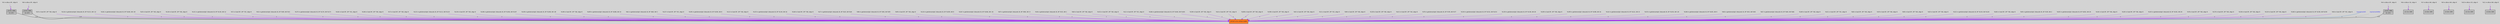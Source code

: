 digraph unnamed {
	graph [center=true, ratio=true, bgcolor=lightgray, fontname=Helvetica];
	node  [fontname=Helvetica, fontsize=11];

	Node0x361f720 [shape=record,fillcolor=gray, style=filled,label="{\{0:i8*\}:SMR|{<s0>\<0, i8*\>}}"];
	Node0x3622f00 [shape=record,fillcolor=gray, style=filled,label="{\{0:i8*\}:SMR|{<s0>\<0, i8*\>}}"];
	Node0x3622fa0 [shape=record,fillcolor=gray, style=filled,label="{\{0:i32\}:SMR}"];
	Node0x3623700 [shape=record,fillcolor=gray, style=filled,label="{\{0:i64\}:SMR}"];
	Node0x3626640 [shape=record,fillcolor=gray, style=filled,label="{\{0:i8*\}:SMR|{<s0>\<0, i8*\>}}"];
	Node0x3635750 [shape=record,fillcolor=gray, style=filled,label="{\{0:i64\}:SMR}"];
	Node0x3635830 [shape=record,fillcolor=gray, style=filled,label="{\{0:i32\}:SMR}"];
	Node0x3635940 [shape=record,fillcolor=gray, style=filled,label="{\{0:i64\}:SMR}"];
	Node0x363a960 [shape=record,fillcolor=chocolate1, style=filled,label="{OFFSET-COLLAPSED:SHM2}"];
	Node0x361bde8 [shape=plaintext, label ="  %35 = load i8*, i8** %8, align 8"];
	Node0x361bde8 -> Node0x363a960[arrowtail=tee,label="0",fontsize=8,color=purple];
	Node0x361ef50 [shape=plaintext, label ="  %116 = getelementptr inbounds i8, i8* %115, i64 -12"];
	Node0x361ef50 -> Node0x363a960[arrowtail=tee,label="0",fontsize=8,color=purple];
	Node0x36210a0 [shape=plaintext, label ="  %161 = getelementptr inbounds i8, i8* %160, i64 -20"];
	Node0x36210a0 -> Node0x363a960[arrowtail=tee,label="0",fontsize=8,color=purple];
	Node0x361b5f8 [shape=plaintext, label ="  %24 = load i8*, i8** %8, align 8"];
	Node0x361b5f8 -> Node0x363a960[arrowtail=tee,label="0",fontsize=8,color=purple];
	Node0x361ffa8 [shape=plaintext, label ="  %130 = load i8*, i8** %8, align 8"];
	Node0x361ffa8 -> Node0x363a960[arrowtail=tee,label="0",fontsize=8,color=purple];
	Node0x3620050 [shape=plaintext, label ="  %131 = getelementptr inbounds i8, i8* %130, i64 12"];
	Node0x3620050 -> Node0x363a960[arrowtail=tee,label="0",fontsize=8,color=purple];
	Node0x361d638 [shape=plaintext, label ="  %71 = load i8*, i8** %5, align 8"];
	Node0x361d638 -> Node0x363a960[arrowtail=tee,label="0",fontsize=8,color=purple];
	Node0x361c690 [shape=plaintext, label ="  %52 = getelementptr inbounds i8, i8* %49, i64 %51"];
	Node0x361c690 -> Node0x363a960[arrowtail=tee,label="0",fontsize=8,color=purple];
	Node0x3621810 [shape=plaintext, label ="  %175 = getelementptr inbounds i8, i8* %174, i64 %173"];
	Node0x3621810 -> Node0x363a960[arrowtail=tee,label="0",fontsize=8,color=purple];
	Node0x361e7e8 [shape=plaintext, label ="  %102 = load i8*, i8** %5, align 8"];
	Node0x361e7e8 -> Node0x363a960[arrowtail=tee,label="0",fontsize=8,color=purple];
	Node0x36208b8 [shape=plaintext, label ="  %146 = load i8*, i8** %8, align 8"];
	Node0x36208b8 -> Node0x363a960[arrowtail=tee,label="0",fontsize=8,color=purple];
	Node0x361ac78 [shape=plaintext, label ="  %10 = alloca i32, align 4"];
	Node0x361ac78 -> Node0x3635830[arrowtail=tee,label="0",fontsize=8,color=purple];
	Node0x361ac18 [shape=plaintext, label ="  %9 = alloca i64, align 8"];
	Node0x361ac18 -> Node0x3635750[arrowtail=tee,label="0",fontsize=8,color=purple];
	Node0x361acd8 [shape=plaintext, label ="  %11 = alloca i64, align 8"];
	Node0x361acd8 -> Node0x3635940[arrowtail=tee,label="0",fontsize=8,color=purple];
	Node0x361d778 [shape=plaintext, label ="  %73 = load i8*, i8** %8, align 8"];
	Node0x361d778 -> Node0x363a960[arrowtail=tee,label="0",fontsize=8,color=purple];
	Node0x361eea0 [shape=plaintext, label ="  %115 = getelementptr inbounds i8, i8* %113, i64 %114"];
	Node0x361eea0 -> Node0x363a960[arrowtail=tee,label="0",fontsize=8,color=purple];
	Node0x3619d08 [shape=plaintext, label ="  %6 = alloca i32, align 4"];
	Node0x3619d08 -> Node0x3622fa0[arrowtail=tee,label="0",fontsize=8,color=purple];
	Node0x36201f8 [shape=plaintext, label ="  %134 = load i8*, i8** %8, align 8"];
	Node0x36201f8 -> Node0x363a960[arrowtail=tee,label="0",fontsize=8,color=purple];
	Node0x3620990 [shape=plaintext, label ="  %148 = getelementptr inbounds i8, i8* %146, i64 %147"];
	Node0x3620990 -> Node0x363a960[arrowtail=tee,label="0",fontsize=8,color=purple];
	Node0x3620a40 [shape=plaintext, label ="  %149 = getelementptr inbounds i8, i8* %148, i64 -28"];
	Node0x3620a40 -> Node0x363a960[arrowtail=tee,label="0",fontsize=8,color=purple];
	Node0x36220c8 [shape=plaintext, label ="  %190 = load i8*, i8** %8, align 8"];
	Node0x36220c8 -> Node0x363a960[arrowtail=tee,label="0",fontsize=8,color=purple];
	Node0x3622b60 [shape=plaintext, label ="  %209 = getelementptr inbounds i8, i8* %208, i64 32"];
	Node0x3622b60 -> Node0x363a960[arrowtail=tee,label="0",fontsize=8,color=purple];
	Node0x361cc20 [shape=plaintext, label ="  %61 = getelementptr inbounds i8, i8* %60, i64 3"];
	Node0x361cc20 -> Node0x363a960[arrowtail=tee,label="0",fontsize=8,color=purple];
	Node0x361f5f8 [shape=plaintext, label ="  %127 = load i8*, i8** %5, align 8"];
	Node0x361f5f8 -> Node0x363a960[arrowtail=tee,label="0",fontsize=8,color=purple];
	Node0x3622360 [shape=plaintext, label ="  %195 = getelementptr inbounds i8, i8* %194, i64 8"];
	Node0x3622360 -> Node0x363a960[arrowtail=tee,label="0",fontsize=8,color=purple];
	Node0x361edc8 [shape=plaintext, label ="  %113 = load i8*, i8** %8, align 8"];
	Node0x361edc8 -> Node0x363a960[arrowtail=tee,label="0",fontsize=8,color=purple];
	Node0x36202a0 [shape=plaintext, label ="  %135 = getelementptr inbounds i8, i8* %134, i64 16"];
	Node0x36202a0 -> Node0x363a960[arrowtail=tee,label="0",fontsize=8,color=purple];
	Node0x3621248 [shape=plaintext, label ="  %164 = load i8*, i8** %8, align 8"];
	Node0x3621248 -> Node0x363a960[arrowtail=tee,label="0",fontsize=8,color=purple];
	Node0x361b740 [shape=plaintext, label ="  %27 = getelementptr inbounds i8, i8* %24, i64 %26"];
	Node0x361b740 -> Node0x363a960[arrowtail=tee,label="0",fontsize=8,color=purple];
	Node0x361e420 [shape=plaintext, label ="  %96 = getelementptr inbounds i8, i8* %94, i64 %95"];
	Node0x361e420 -> Node0x363a960[arrowtail=tee,label="0",fontsize=8,color=purple];
	Node0x361c518 [shape=plaintext, label ="  %49 = load i8*, i8** %8, align 8"];
	Node0x361c518 -> Node0x363a960[arrowtail=tee,label="0",fontsize=8,color=purple];
	Node0x3619fb8 [shape=plaintext, label ="  %5 = alloca i8*, align 8"];
	Node0x3619fb8 -> Node0x3622f00[arrowtail=tee,label="0",fontsize=8,color=purple];
	Node0x361ec20 [shape=plaintext, label ="  %110 = getelementptr inbounds i8, i8* %109, i64 8"];
	Node0x361ec20 -> Node0x363a960[arrowtail=tee,label="0",fontsize=8,color=purple];
	Node0x36213d0 [shape=plaintext, label ="  %167 = getelementptr inbounds i8, i8* %166, i64 -16"];
	Node0x36213d0 -> Node0x363a960[arrowtail=tee,label="0",fontsize=8,color=purple];
	Node0x361e4a0 [shape=plaintext, label ="  %97 = getelementptr inbounds i8, i8* %96, i64 -4"];
	Node0x361e4a0 -> Node0x363a960[arrowtail=tee,label="0",fontsize=8,color=purple];
	Node0x361be60 [shape=plaintext, label ="  %36 = getelementptr inbounds i8, i8* %35, i64 1"];
	Node0x361be60 -> Node0x363a960[arrowtail=tee,label="0",fontsize=8,color=purple];
	Node0x361cdc8 [shape=plaintext, label ="  %64 = load i8*, i8** %8, align 8"];
	Node0x361cdc8 -> Node0x363a960[arrowtail=tee,label="0",fontsize=8,color=purple];
	Node0x3620be8 [shape=plaintext, label ="  %152 = load i8*, i8** %8, align 8"];
	Node0x3620be8 -> Node0x363a960[arrowtail=tee,label="0",fontsize=8,color=purple];
	Node0x361aeb8 [shape=plaintext, label ="  %12 = load i8*, i8** %5, align 8"];
	Node0x361aeb8 -> Node0x363a960[arrowtail=tee,label="0",fontsize=8,color=purple];
	Node0x3621320 [shape=plaintext, label ="  %166 = getelementptr inbounds i8, i8* %164, i64 %165"];
	Node0x3621320 -> Node0x363a960[arrowtail=tee,label="0",fontsize=8,color=purple];
	Node0x36222e8 [shape=plaintext, label ="  %194 = load i8*, i8** %8, align 8"];
	Node0x36222e8 -> Node0x363a960[arrowtail=tee,label="0",fontsize=8,color=purple];
	Node0x361b188 [shape=plaintext, label ="  %16 = load i8*, i8** %5, align 8"];
	Node0x361b188 -> Node0x363a960[arrowtail=tee,label="0",fontsize=8,color=purple];
	Node0x3622ae8 [shape=plaintext, label ="  %208 = load i8*, i8** %8, align 8"];
	Node0x3622ae8 -> Node0x363a960[arrowtail=tee,label="0",fontsize=8,color=purple];
	Node0x3622508 [shape=plaintext, label ="  %198 = load i8*, i8** %8, align 8"];
	Node0x3622508 -> Node0x363a960[arrowtail=tee,label="0",fontsize=8,color=purple];
	Node0x361c228 [shape=plaintext, label ="  %43 = load i8*, i8** %8, align 8"];
	Node0x361c228 -> Node0x363a960[arrowtail=tee,label="0",fontsize=8,color=purple];
	Node0x361b9d8 [shape=plaintext, label ="  %31 = load i8*, i8** %5, align 8"];
	Node0x361b9d8 -> Node0x363a960[arrowtail=tee,label="0",fontsize=8,color=purple];
	Node0x361e348 [shape=plaintext, label ="  %94 = load i8*, i8** %8, align 8"];
	Node0x361e348 -> Node0x363a960[arrowtail=tee,label="0",fontsize=8,color=purple];
	Node0x3620448 [shape=plaintext, label ="  %138 = load i8*, i8** %8, align 8"];
	Node0x3620448 -> Node0x363a960[arrowtail=tee,label="0",fontsize=8,color=purple];
	Node0x3622de8 [shape=plaintext, label ="  %213 = load i8*, i8** %4, align 8"];
	Node0x3622de8 -> Node0x363a960[arrowtail=tee,label="0",fontsize=8,color=purple];
	Node0x361da70 [shape=plaintext, label ="  %79 = getelementptr inbounds i8, i8* %78, i64 %77"];
	Node0x361da70 -> Node0x363a960[arrowtail=tee,label="0",fontsize=8,color=purple];
	Node0x3620cc0 [shape=plaintext, label ="  %154 = getelementptr inbounds i8, i8* %152, i64 %153"];
	Node0x3620cc0 -> Node0x363a960[arrowtail=tee,label="0",fontsize=8,color=purple];
	Node0x36204f0 [shape=plaintext, label ="  %139 = getelementptr inbounds i8, i8* %138, i64 20"];
	Node0x36204f0 -> Node0x363a960[arrowtail=tee,label="0",fontsize=8,color=purple];
	Node0x361eba8 [shape=plaintext, label ="  %109 = load i8*, i8** %8, align 8"];
	Node0x361eba8 -> Node0x363a960[arrowtail=tee,label="0",fontsize=8,color=purple];
	Node0x3622580 [shape=plaintext, label ="  %199 = getelementptr inbounds i8, i8* %198, i64 16"];
	Node0x3622580 -> Node0x363a960[arrowtail=tee,label="0",fontsize=8,color=purple];
	Node0x361f280 [shape=plaintext, label ="  %122 = getelementptr inbounds i8, i8* %121, i64 -8"];
	Node0x361f280 -> Node0x363a960[arrowtail=tee,label="0",fontsize=8,color=purple];
	Node0x3620d70 [shape=plaintext, label ="  %155 = getelementptr inbounds i8, i8* %154, i64 -24"];
	Node0x3620d70 -> Node0x363a960[arrowtail=tee,label="0",fontsize=8,color=purple];
	Node0x361ea00 [shape=plaintext, label ="  %106 = getelementptr inbounds i8, i8* %105, i64 4"];
	Node0x361ea00 -> Node0x363a960[arrowtail=tee,label="0",fontsize=8,color=purple];
	Node0x361c370 [shape=plaintext, label ="  %46 = getelementptr inbounds i8, i8* %43, i64 %45"];
	Node0x361c370 -> Node0x363a960[arrowtail=tee,label="0",fontsize=8,color=purple];
	Node0x361d320 [shape=plaintext, label ="  %67 = getelementptr inbounds i8, i8* %64, i64 %66"];
	Node0x361d320 -> Node0x363a960[arrowtail=tee,label="0",fontsize=8,color=purple];
	Node0x3621518 [shape=plaintext, label ="  %169 = load i8*, i8** %8, align 8"];
	Node0x3621518 -> Node0x363a960[arrowtail=tee,label="0",fontsize=8,color=purple];
	Node0x3622ca8 [shape=plaintext, label ="  %211 = load i8*, i8** %5, align 8"];
	Node0x3622ca8 -> Node0x363a960[arrowtail=tee,label="0",fontsize=8,color=purple];
	Node0x361cba8 [shape=plaintext, label ="  %60 = load i8*, i8** %8, align 8"];
	Node0x361cba8 -> Node0x363a960[arrowtail=tee,label="0",fontsize=8,color=purple];
	Node0x361ab58 [shape=plaintext, label ="  %7 = alloca i64, align 8"];
	Node0x361ab58 -> Node0x3623700[arrowtail=tee,label="0",fontsize=8,color=purple];
	Node0x361c008 [shape=plaintext, label ="  %39 = load i8*, i8** %8, align 8"];
	Node0x361c008 -> Node0x363a960[arrowtail=tee,label="0",fontsize=8,color=purple];
	Node0x361e128 [shape=plaintext, label ="  %90 = load i8*, i8** %8, align 8"];
	Node0x361e128 -> Node0x363a960[arrowtail=tee,label="0",fontsize=8,color=purple];
	Node0x361b3d8 [shape=plaintext, label ="  %20 = load i8*, i8** %8, align 8"];
	Node0x361b3d8 -> Node0x363a960[arrowtail=tee,label="0",fontsize=8,color=purple];
	Node0x361f1d0 [shape=plaintext, label ="  %121 = getelementptr inbounds i8, i8* %119, i64 %120"];
	Node0x361f1d0 -> Node0x363a960[arrowtail=tee,label="0",fontsize=8,color=purple];
	Node0x3622728 [shape=plaintext, label ="  %202 = load i8*, i8** %8, align 8"];
	Node0x3622728 -> Node0x363a960[arrowtail=tee,label="0",fontsize=8,color=purple];
	Node0x361c080 [shape=plaintext, label ="  %40 = getelementptr inbounds i8, i8* %39, i64 2"];
	Node0x361c080 -> Node0x363a960[arrowtail=tee,label="0",fontsize=8,color=purple];
	Node0x36227a0 [shape=plaintext, label ="  %203 = getelementptr inbounds i8, i8* %202, i64 24"];
	Node0x36227a0 -> Node0x363a960[arrowtail=tee,label="0",fontsize=8,color=purple];
	Node0x3620698 [shape=plaintext, label ="  %142 = load i8*, i8** %8, align 8"];
	Node0x3620698 -> Node0x363a960[arrowtail=tee,label="0",fontsize=8,color=purple];
	Node0x361a3d8 [shape=plaintext, label ="  %4 = alloca i8*, align 8"];
	Node0x361a3d8 -> Node0x361f720[arrowtail=tee,label="0",fontsize=8,color=purple];
	Node0x361e988 [shape=plaintext, label ="  %105 = load i8*, i8** %8, align 8"];
	Node0x361e988 -> Node0x363a960[arrowtail=tee,label="0",fontsize=8,color=purple];
	Node0x361abb8 [shape=plaintext, label ="  %8 = alloca i8*, align 8"];
	Node0x361abb8 -> Node0x3626640[arrowtail=tee,label="0",fontsize=8,color=purple];
	Node0x3620710 [shape=plaintext, label ="  %143 = getelementptr inbounds i8, i8* %142, i64 24"];
	Node0x3620710 -> Node0x363a960[arrowtail=tee,label="0",fontsize=8,color=purple];
	Node0x361d9f8 [shape=plaintext, label ="  %78 = load i8*, i8** %8, align 8"];
	Node0x361d9f8 -> Node0x363a960[arrowtail=tee,label="0",fontsize=8,color=purple];
	Node0x3621798 [shape=plaintext, label ="  %174 = load i8*, i8** %8, align 8"];
	Node0x3621798 -> Node0x363a960[arrowtail=tee,label="0",fontsize=8,color=purple];
	Node0x3620f18 [shape=plaintext, label ="  %158 = load i8*, i8** %8, align 8"];
	Node0x3620f18 -> Node0x363a960[arrowtail=tee,label="0",fontsize=8,color=purple];
	Node0x361f0f8 [shape=plaintext, label ="  %119 = load i8*, i8** %8, align 8"];
	Node0x361f0f8 -> Node0x363a960[arrowtail=tee,label="0",fontsize=8,color=purple];
	Node0x3620ff0 [shape=plaintext, label ="  %160 = getelementptr inbounds i8, i8* %158, i64 %159"];
	Node0x3620ff0 -> Node0x363a960[arrowtail=tee,label="0",fontsize=8,color=purple];
	Node0x361c9a8 [shape=plaintext, label ="  %56 = load i8*, i8** %5, align 8"];
	Node0x361c9a8 -> Node0x363a960[arrowtail=tee,label="0",fontsize=8,color=purple];
	Node0x361a9e0 [shape=plaintext,fontcolor=blue, label ="mymemset#0"];
	Node0x361a9e0 -> Node0x363a960[tailclip=false,color=dodgerblue3,label="0",fontsize=8];
	Node0x361a308 [shape=plaintext,fontcolor=blue, label ="mymemset#Ret"];
	Node0x361a308 -> Node0x363a960[arrowtail=tee,color=gray63,label="0",fontsize=8];
	Node0x361f720:s0 -> Node0x363a960[arrowtail=tee,label="0, i8*",fontsize=8];
	Node0x3622f00:s0 -> Node0x363a960[arrowtail=tee,label="0, i8*",fontsize=8];
	Node0x3626640:s0 -> Node0x363a960[arrowtail=tee,label="0, i8*",fontsize=8];
}
